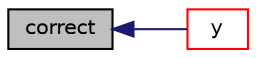 digraph "correct"
{
  bgcolor="transparent";
  edge [fontname="Helvetica",fontsize="10",labelfontname="Helvetica",labelfontsize="10"];
  node [fontname="Helvetica",fontsize="10",shape=record];
  rankdir="LR";
  Node796 [label="correct",height=0.2,width=0.4,color="black", fillcolor="grey75", style="filled", fontcolor="black"];
  Node796 -> Node797 [dir="back",color="midnightblue",fontsize="10",style="solid",fontname="Helvetica"];
  Node797 [label="y",height=0.2,width=0.4,color="red",URL="$a32397.html#a152c527a6b3137685b03893a7a3a73eb",tooltip="Return the near wall distances. "];
}
